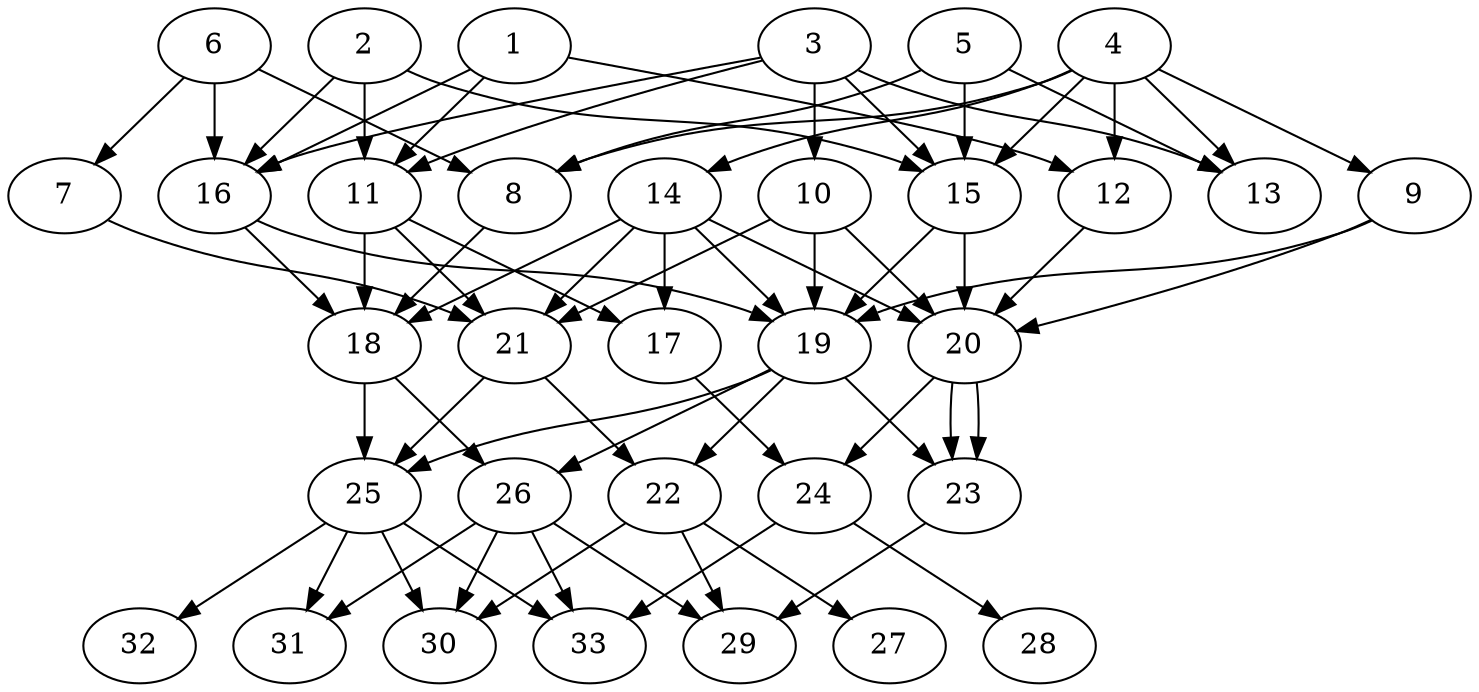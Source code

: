// DAG (tier=2-normal, mode=compute, n=33, ccr=0.385, fat=0.568, density=0.572, regular=0.488, jump=0.192, mindata=524288, maxdata=8388608)
// DAG automatically generated by daggen at Sun Aug 24 16:33:33 2025
// /home/ermia/Project/Environments/daggen/bin/daggen --dot --ccr 0.385 --fat 0.568 --regular 0.488 --density 0.572 --jump 0.192 --mindata 524288 --maxdata 8388608 -n 33 
digraph G {
  1 [size="115692748168445312", alpha="0.01", expect_size="57846374084222656"]
  1 -> 11 [size ="174505871802368"]
  1 -> 12 [size ="174505871802368"]
  1 -> 16 [size ="174505871802368"]
  2 [size="6410232608196650", alpha="0.10", expect_size="3205116304098325"]
  2 -> 11 [size ="171913859039232"]
  2 -> 15 [size ="171913859039232"]
  2 -> 16 [size ="171913859039232"]
  3 [size="25457225374264472", alpha="0.04", expect_size="12728612687132236"]
  3 -> 10 [size ="15675699494912"]
  3 -> 11 [size ="15675699494912"]
  3 -> 13 [size ="15675699494912"]
  3 -> 15 [size ="15675699494912"]
  3 -> 16 [size ="15675699494912"]
  4 [size="6537356810569908224", alpha="0.13", expect_size="3268678405284954112"]
  4 -> 8 [size ="27969934327808"]
  4 -> 9 [size ="27969934327808"]
  4 -> 12 [size ="27969934327808"]
  4 -> 13 [size ="27969934327808"]
  4 -> 14 [size ="27969934327808"]
  4 -> 15 [size ="27969934327808"]
  5 [size="1246510187044893", alpha="0.02", expect_size="623255093522446"]
  5 -> 8 [size ="50847077629952"]
  5 -> 13 [size ="50847077629952"]
  5 -> 15 [size ="50847077629952"]
  6 [size="510122779452475520", alpha="0.18", expect_size="255061389726237760"]
  6 -> 7 [size ="300281036275712"]
  6 -> 8 [size ="300281036275712"]
  6 -> 16 [size ="300281036275712"]
  7 [size="9200131172255386", alpha="0.13", expect_size="4600065586127693"]
  7 -> 21 [size ="280443949678592"]
  8 [size="14237172714536058", alpha="0.06", expect_size="7118586357268029"]
  8 -> 18 [size ="352784796876800"]
  9 [size="15367279486580568", alpha="0.05", expect_size="7683639743290284"]
  9 -> 19 [size ="292403520995328"]
  9 -> 20 [size ="292403520995328"]
  10 [size="121982125955048192", alpha="0.09", expect_size="60991062977524096"]
  10 -> 19 [size ="73398340288512"]
  10 -> 20 [size ="73398340288512"]
  10 -> 21 [size ="73398340288512"]
  11 [size="2852654598324224000", alpha="0.06", expect_size="1426327299162112000"]
  11 -> 17 [size ="16091237580800"]
  11 -> 18 [size ="16091237580800"]
  11 -> 21 [size ="16091237580800"]
  12 [size="5238143763469041664", alpha="0.08", expect_size="2619071881734520832"]
  12 -> 20 [size ="24129126268928"]
  13 [size="14713905611767021568", alpha="0.19", expect_size="7356952805883510784"]
  14 [size="15293177049724747776", alpha="0.19", expect_size="7646588524862373888"]
  14 -> 17 [size ="49289581559808"]
  14 -> 18 [size ="49289581559808"]
  14 -> 19 [size ="49289581559808"]
  14 -> 20 [size ="49289581559808"]
  14 -> 21 [size ="49289581559808"]
  15 [size="123306626442055328", alpha="0.06", expect_size="61653313221027664"]
  15 -> 19 [size ="181304670814208"]
  15 -> 20 [size ="181304670814208"]
  16 [size="3621477691864190", alpha="0.08", expect_size="1810738845932095"]
  16 -> 18 [size ="297377126678528"]
  16 -> 19 [size ="297377126678528"]
  17 [size="1262440773264162304", alpha="0.04", expect_size="631220386632081152"]
  17 -> 24 [size ="434261668659200"]
  18 [size="237512707630829120", alpha="0.13", expect_size="118756353815414560"]
  18 -> 25 [size ="182789647368192"]
  18 -> 26 [size ="182789647368192"]
  19 [size="1218295935184928768", alpha="0.04", expect_size="609147967592464384"]
  19 -> 22 [size ="9125538824192"]
  19 -> 23 [size ="9125538824192"]
  19 -> 25 [size ="9125538824192"]
  19 -> 26 [size ="9125538824192"]
  20 [size="9802542372356096000", alpha="0.09", expect_size="4901271186178048000"]
  20 -> 23 [size ="36642278604800"]
  20 -> 23 [size ="36642278604800"]
  20 -> 24 [size ="36642278604800"]
  21 [size="148182019465904832", alpha="0.17", expect_size="74091009732952416"]
  21 -> 22 [size ="214608811917312"]
  21 -> 25 [size ="214608811917312"]
  22 [size="961756624250544", alpha="0.15", expect_size="480878312125272"]
  22 -> 27 [size ="43339986501632"]
  22 -> 29 [size ="43339986501632"]
  22 -> 30 [size ="43339986501632"]
  23 [size="120895444722010032", alpha="0.02", expect_size="60447722361005016"]
  23 -> 29 [size ="100599282532352"]
  24 [size="57763132604416000000", alpha="0.06", expect_size="28881566302208000000"]
  24 -> 28 [size ="119542906880000"]
  24 -> 33 [size ="119542906880000"]
  25 [size="4612532850757568", alpha="0.05", expect_size="2306266425378784"]
  25 -> 30 [size ="291611636400128"]
  25 -> 31 [size ="291611636400128"]
  25 -> 32 [size ="291611636400128"]
  25 -> 33 [size ="291611636400128"]
  26 [size="2339517977350502", alpha="0.12", expect_size="1169758988675251"]
  26 -> 29 [size ="170020340498432"]
  26 -> 30 [size ="170020340498432"]
  26 -> 31 [size ="170020340498432"]
  26 -> 33 [size ="170020340498432"]
  27 [size="212589163612419648", alpha="0.11", expect_size="106294581806209824"]
  28 [size="227778523925059731456", alpha="0.06", expect_size="113889261962529865728"]
  29 [size="289161096761260672", alpha="0.16", expect_size="144580548380630336"]
  30 [size="16231052687350968", alpha="0.01", expect_size="8115526343675484"]
  31 [size="107265725321937232", alpha="0.14", expect_size="53632862660968616"]
  32 [size="179489651260434016", alpha="0.01", expect_size="89744825630217008"]
  33 [size="312783566219547508736", alpha="0.06", expect_size="156391783109773754368"]
}